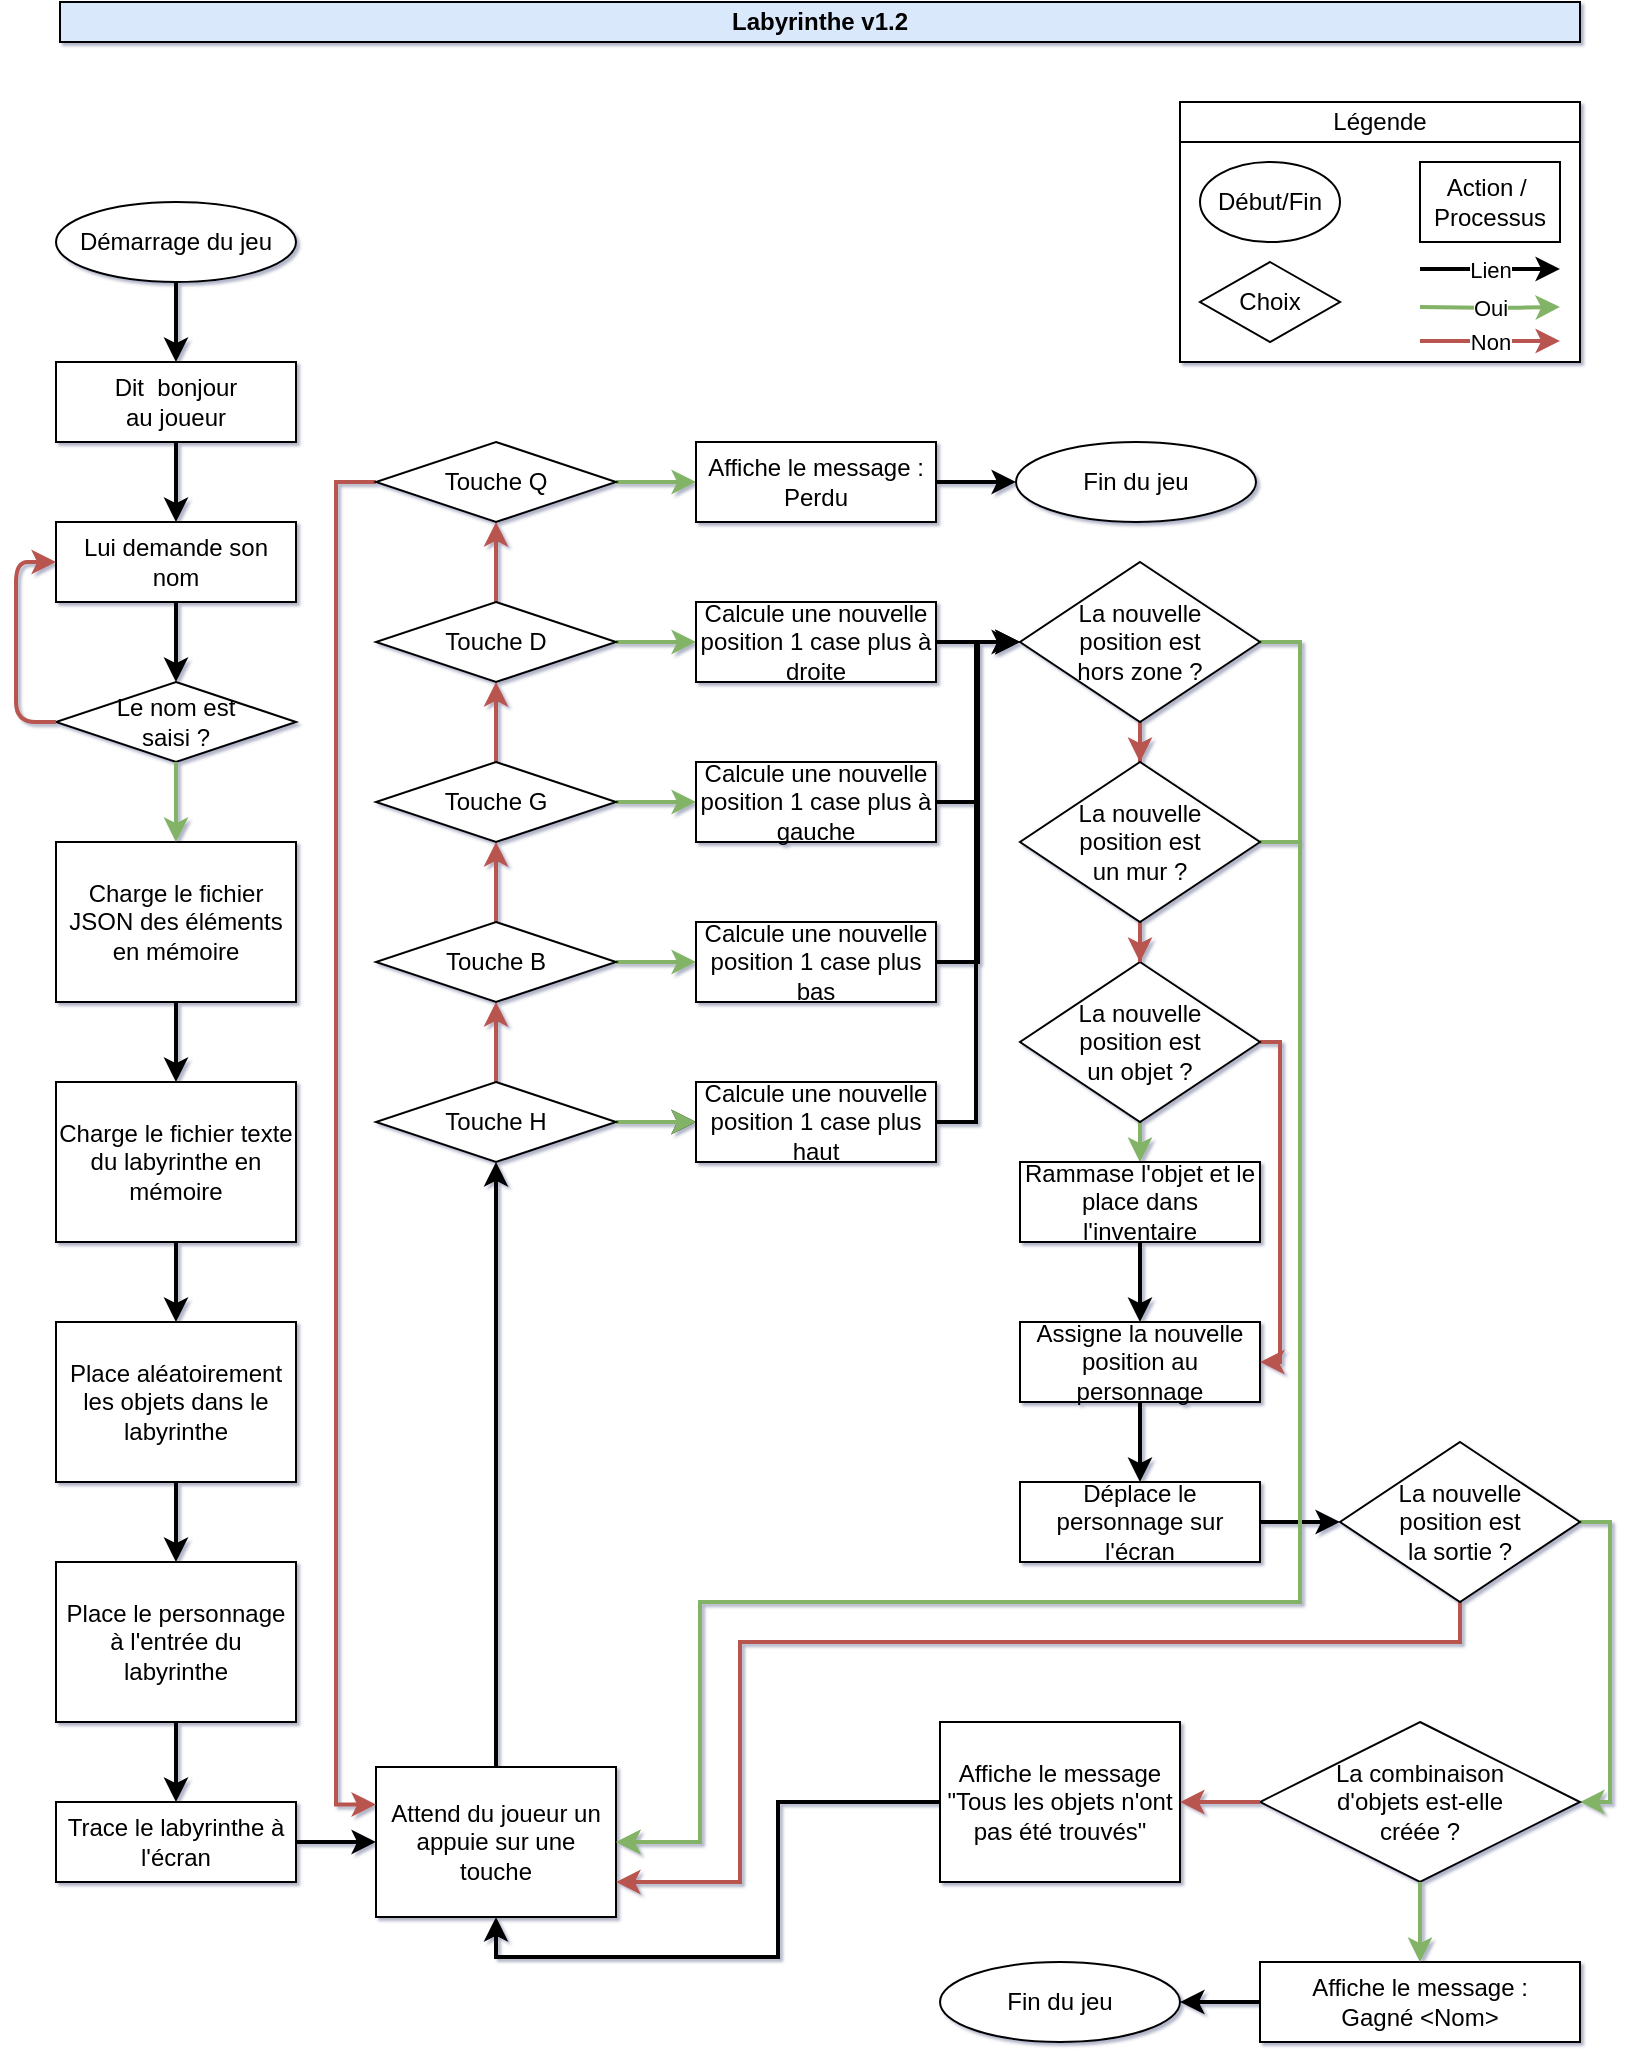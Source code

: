 <mxfile version="12.3.2" type="device" pages="1"><diagram id="22BCVVgQXOt4xU70KWVe" name="Page-1"><mxGraphModel dx="1086" dy="751" grid="1" gridSize="10" guides="1" tooltips="1" connect="1" arrows="1" fold="1" page="1" pageScale="1" pageWidth="827" pageHeight="1169" math="0" shadow="1"><root><mxCell id="0"/><mxCell id="1" parent="0"/><mxCell id="TJeggRest-hVpRtpfZT9-1" value="Démarrage du jeu" style="ellipse;whiteSpace=wrap;html=1;" parent="1" vertex="1"><mxGeometry x="38" y="120" width="120" height="40" as="geometry"/></mxCell><mxCell id="TJeggRest-hVpRtpfZT9-2" value="Dit&amp;nbsp; bonjour&lt;br&gt;au joueur" style="rounded=0;whiteSpace=wrap;html=1;" parent="1" vertex="1"><mxGeometry x="38" y="200" width="120" height="40" as="geometry"/></mxCell><mxCell id="TJeggRest-hVpRtpfZT9-3" value="Lui demande son nom" style="rounded=0;whiteSpace=wrap;html=1;" parent="1" vertex="1"><mxGeometry x="38" y="280" width="120" height="40" as="geometry"/></mxCell><mxCell id="TJeggRest-hVpRtpfZT9-4" value="Le nom est &lt;br&gt;saisi ?" style="rhombus;whiteSpace=wrap;html=1;" parent="1" vertex="1"><mxGeometry x="38" y="360" width="120" height="40" as="geometry"/></mxCell><mxCell id="TJeggRest-hVpRtpfZT9-5" value="" style="endArrow=classic;html=1;exitX=0;exitY=0.5;exitDx=0;exitDy=0;entryX=0;entryY=0.5;entryDx=0;entryDy=0;strokeWidth=2;fillColor=#f8cecc;strokeColor=#b85450;" parent="1" source="TJeggRest-hVpRtpfZT9-4" target="TJeggRest-hVpRtpfZT9-3" edge="1"><mxGeometry width="50" height="50" relative="1" as="geometry"><mxPoint x="38" y="470" as="sourcePoint"/><mxPoint x="88" y="420" as="targetPoint"/><Array as="points"><mxPoint x="18" y="380"/><mxPoint x="18" y="300"/></Array></mxGeometry></mxCell><mxCell id="TJeggRest-hVpRtpfZT9-6" value="" style="endArrow=classic;html=1;strokeWidth=2;exitX=0.5;exitY=1;exitDx=0;exitDy=0;entryX=0.5;entryY=0;entryDx=0;entryDy=0;" parent="1" source="TJeggRest-hVpRtpfZT9-1" target="TJeggRest-hVpRtpfZT9-2" edge="1"><mxGeometry width="50" height="50" relative="1" as="geometry"><mxPoint x="238" y="230" as="sourcePoint"/><mxPoint x="288" y="180" as="targetPoint"/></mxGeometry></mxCell><mxCell id="TJeggRest-hVpRtpfZT9-7" value="" style="endArrow=classic;html=1;strokeWidth=2;exitX=0.5;exitY=1;exitDx=0;exitDy=0;entryX=0.5;entryY=0;entryDx=0;entryDy=0;" parent="1" source="TJeggRest-hVpRtpfZT9-3" target="TJeggRest-hVpRtpfZT9-4" edge="1"><mxGeometry width="50" height="50" relative="1" as="geometry"><mxPoint x="108" y="170" as="sourcePoint"/><mxPoint x="108" y="210" as="targetPoint"/></mxGeometry></mxCell><mxCell id="TJeggRest-hVpRtpfZT9-8" value="" style="endArrow=classic;html=1;strokeWidth=2;exitX=0.5;exitY=1;exitDx=0;exitDy=0;entryX=0.5;entryY=0;entryDx=0;entryDy=0;" parent="1" source="TJeggRest-hVpRtpfZT9-2" target="TJeggRest-hVpRtpfZT9-3" edge="1"><mxGeometry width="50" height="50" relative="1" as="geometry"><mxPoint x="118" y="180" as="sourcePoint"/><mxPoint x="118" y="220" as="targetPoint"/></mxGeometry></mxCell><mxCell id="TJeggRest-hVpRtpfZT9-9" value="Charge le fichier JSON des éléments en mémoire" style="rounded=0;whiteSpace=wrap;html=1;" parent="1" vertex="1"><mxGeometry x="38" y="440" width="120" height="80" as="geometry"/></mxCell><mxCell id="TJeggRest-hVpRtpfZT9-10" value="Place le personnage à l'entrée du labyrinthe" style="rounded=0;whiteSpace=wrap;html=1;" parent="1" vertex="1"><mxGeometry x="38" y="800" width="120" height="80" as="geometry"/></mxCell><mxCell id="TJeggRest-hVpRtpfZT9-31" style="edgeStyle=orthogonalEdgeStyle;rounded=0;orthogonalLoop=1;jettySize=auto;html=1;entryX=0;entryY=0.5;entryDx=0;entryDy=0;strokeWidth=2;" parent="1" source="TJeggRest-hVpRtpfZT9-11" target="TJeggRest-hVpRtpfZT9-15" edge="1"><mxGeometry relative="1" as="geometry"/></mxCell><mxCell id="TJeggRest-hVpRtpfZT9-11" value="Trace le labyrinthe à l'écran" style="rounded=0;whiteSpace=wrap;html=1;" parent="1" vertex="1"><mxGeometry x="38" y="920" width="120" height="40" as="geometry"/></mxCell><mxCell id="TJeggRest-hVpRtpfZT9-12" value="" style="endArrow=classic;html=1;strokeWidth=2;exitX=0.5;exitY=1;exitDx=0;exitDy=0;entryX=0.5;entryY=0;entryDx=0;entryDy=0;" parent="1" source="TJeggRest-hVpRtpfZT9-10" target="TJeggRest-hVpRtpfZT9-11" edge="1"><mxGeometry width="50" height="50" relative="1" as="geometry"><mxPoint x="108" y="570" as="sourcePoint"/><mxPoint x="108" y="610" as="targetPoint"/></mxGeometry></mxCell><mxCell id="TJeggRest-hVpRtpfZT9-13" value="" style="endArrow=classic;html=1;strokeWidth=2;exitX=0.5;exitY=1;exitDx=0;exitDy=0;entryX=0.5;entryY=0;entryDx=0;entryDy=0;" parent="1" target="TJeggRest-hVpRtpfZT9-10" edge="1"><mxGeometry width="50" height="50" relative="1" as="geometry"><mxPoint x="98" y="800" as="sourcePoint"/><mxPoint x="118" y="420" as="targetPoint"/></mxGeometry></mxCell><mxCell id="TJeggRest-hVpRtpfZT9-14" value="" style="endArrow=classic;html=1;strokeWidth=2;exitX=0.5;exitY=1;exitDx=0;exitDy=0;entryX=0.5;entryY=0;entryDx=0;entryDy=0;fillColor=#d5e8d4;strokeColor=#82b366;" parent="1" source="TJeggRest-hVpRtpfZT9-4" target="TJeggRest-hVpRtpfZT9-9" edge="1"><mxGeometry width="50" height="50" relative="1" as="geometry"><mxPoint x="128" y="350" as="sourcePoint"/><mxPoint x="128" y="390" as="targetPoint"/></mxGeometry></mxCell><mxCell id="TJeggRest-hVpRtpfZT9-32" style="edgeStyle=orthogonalEdgeStyle;rounded=0;orthogonalLoop=1;jettySize=auto;html=1;exitX=0.5;exitY=0;exitDx=0;exitDy=0;entryX=0.5;entryY=1;entryDx=0;entryDy=0;strokeWidth=2;" parent="1" source="TJeggRest-hVpRtpfZT9-15" target="TJeggRest-hVpRtpfZT9-16" edge="1"><mxGeometry relative="1" as="geometry"/></mxCell><mxCell id="TJeggRest-hVpRtpfZT9-15" value="Attend du joueur un appuie sur une touche" style="rounded=0;whiteSpace=wrap;html=1;" parent="1" vertex="1"><mxGeometry x="198" y="902.5" width="120" height="75" as="geometry"/></mxCell><mxCell id="TJeggRest-hVpRtpfZT9-33" style="edgeStyle=orthogonalEdgeStyle;rounded=0;orthogonalLoop=1;jettySize=auto;html=1;entryX=0.5;entryY=1;entryDx=0;entryDy=0;strokeWidth=2;fillColor=#f8cecc;strokeColor=#b85450;" parent="1" source="TJeggRest-hVpRtpfZT9-16" target="TJeggRest-hVpRtpfZT9-18" edge="1"><mxGeometry relative="1" as="geometry"/></mxCell><mxCell id="TJeggRest-hVpRtpfZT9-47" style="edgeStyle=orthogonalEdgeStyle;rounded=0;orthogonalLoop=1;jettySize=auto;html=1;entryX=0;entryY=0.5;entryDx=0;entryDy=0;strokeWidth=2;" parent="1" source="TJeggRest-hVpRtpfZT9-16" target="TJeggRest-hVpRtpfZT9-17" edge="1"><mxGeometry relative="1" as="geometry"/></mxCell><mxCell id="TJeggRest-hVpRtpfZT9-57" value="" style="edgeStyle=orthogonalEdgeStyle;rounded=0;orthogonalLoop=1;jettySize=auto;html=1;strokeWidth=2;fillColor=#d5e8d4;strokeColor=#82b366;" parent="1" source="TJeggRest-hVpRtpfZT9-16" target="TJeggRest-hVpRtpfZT9-17" edge="1"><mxGeometry relative="1" as="geometry"/></mxCell><mxCell id="TJeggRest-hVpRtpfZT9-16" value="Touche H" style="rhombus;whiteSpace=wrap;html=1;" parent="1" vertex="1"><mxGeometry x="198" y="560" width="120" height="40" as="geometry"/></mxCell><mxCell id="TJeggRest-hVpRtpfZT9-46" style="edgeStyle=orthogonalEdgeStyle;rounded=0;orthogonalLoop=1;jettySize=auto;html=1;strokeWidth=2;" parent="1" source="TJeggRest-hVpRtpfZT9-17" edge="1"><mxGeometry relative="1" as="geometry"><mxPoint x="518" y="340" as="targetPoint"/><Array as="points"><mxPoint x="498" y="580"/><mxPoint x="498" y="340"/></Array></mxGeometry></mxCell><mxCell id="TJeggRest-hVpRtpfZT9-17" value="Calcule une nouvelle position 1 case plus haut" style="rounded=0;whiteSpace=wrap;html=1;" parent="1" vertex="1"><mxGeometry x="358" y="560" width="120" height="40" as="geometry"/></mxCell><mxCell id="TJeggRest-hVpRtpfZT9-34" style="edgeStyle=orthogonalEdgeStyle;rounded=0;orthogonalLoop=1;jettySize=auto;html=1;entryX=0.5;entryY=1;entryDx=0;entryDy=0;strokeWidth=2;fillColor=#f8cecc;strokeColor=#b85450;" parent="1" source="TJeggRest-hVpRtpfZT9-18" target="TJeggRest-hVpRtpfZT9-20" edge="1"><mxGeometry relative="1" as="geometry"/></mxCell><mxCell id="TJeggRest-hVpRtpfZT9-48" style="edgeStyle=orthogonalEdgeStyle;rounded=0;orthogonalLoop=1;jettySize=auto;html=1;entryX=0;entryY=0.5;entryDx=0;entryDy=0;strokeWidth=2;fillColor=#d5e8d4;strokeColor=#82b366;" parent="1" source="TJeggRest-hVpRtpfZT9-18" target="TJeggRest-hVpRtpfZT9-19" edge="1"><mxGeometry relative="1" as="geometry"/></mxCell><mxCell id="TJeggRest-hVpRtpfZT9-18" value="Touche B" style="rhombus;whiteSpace=wrap;html=1;" parent="1" vertex="1"><mxGeometry x="198" y="480" width="120" height="40" as="geometry"/></mxCell><mxCell id="TJeggRest-hVpRtpfZT9-45" style="edgeStyle=orthogonalEdgeStyle;rounded=0;orthogonalLoop=1;jettySize=auto;html=1;entryX=0;entryY=0.5;entryDx=0;entryDy=0;strokeWidth=2;" parent="1" source="TJeggRest-hVpRtpfZT9-19" target="TJeggRest-hVpRtpfZT9-28" edge="1"><mxGeometry relative="1" as="geometry"><Array as="points"><mxPoint x="499" y="500"/><mxPoint x="499" y="340"/></Array></mxGeometry></mxCell><mxCell id="TJeggRest-hVpRtpfZT9-19" value="Calcule une nouvelle position 1 case plus bas" style="rounded=0;whiteSpace=wrap;html=1;" parent="1" vertex="1"><mxGeometry x="358" y="480" width="120" height="40" as="geometry"/></mxCell><mxCell id="TJeggRest-hVpRtpfZT9-35" style="edgeStyle=orthogonalEdgeStyle;rounded=0;orthogonalLoop=1;jettySize=auto;html=1;entryX=0.5;entryY=1;entryDx=0;entryDy=0;strokeWidth=2;fillColor=#f8cecc;strokeColor=#b85450;" parent="1" source="TJeggRest-hVpRtpfZT9-20" target="TJeggRest-hVpRtpfZT9-22" edge="1"><mxGeometry relative="1" as="geometry"/></mxCell><mxCell id="TJeggRest-hVpRtpfZT9-41" style="edgeStyle=orthogonalEdgeStyle;rounded=0;orthogonalLoop=1;jettySize=auto;html=1;entryX=0;entryY=0.5;entryDx=0;entryDy=0;strokeWidth=2;fillColor=#d5e8d4;strokeColor=#82b366;" parent="1" source="TJeggRest-hVpRtpfZT9-20" target="TJeggRest-hVpRtpfZT9-21" edge="1"><mxGeometry relative="1" as="geometry"/></mxCell><mxCell id="TJeggRest-hVpRtpfZT9-20" value="Touche G" style="rhombus;whiteSpace=wrap;html=1;" parent="1" vertex="1"><mxGeometry x="198" y="400" width="120" height="40" as="geometry"/></mxCell><mxCell id="TJeggRest-hVpRtpfZT9-44" style="edgeStyle=orthogonalEdgeStyle;rounded=0;orthogonalLoop=1;jettySize=auto;html=1;entryX=0;entryY=0.5;entryDx=0;entryDy=0;strokeWidth=2;" parent="1" source="TJeggRest-hVpRtpfZT9-21" target="TJeggRest-hVpRtpfZT9-28" edge="1"><mxGeometry relative="1" as="geometry"/></mxCell><mxCell id="TJeggRest-hVpRtpfZT9-21" value="Calcule une nouvelle position 1 case plus à gauche" style="rounded=0;whiteSpace=wrap;html=1;" parent="1" vertex="1"><mxGeometry x="358" y="400" width="120" height="40" as="geometry"/></mxCell><mxCell id="TJeggRest-hVpRtpfZT9-36" style="edgeStyle=orthogonalEdgeStyle;rounded=0;orthogonalLoop=1;jettySize=auto;html=1;entryX=0.5;entryY=1;entryDx=0;entryDy=0;strokeWidth=2;fillColor=#f8cecc;strokeColor=#b85450;" parent="1" source="TJeggRest-hVpRtpfZT9-22" target="TJeggRest-hVpRtpfZT9-24" edge="1"><mxGeometry relative="1" as="geometry"/></mxCell><mxCell id="TJeggRest-hVpRtpfZT9-40" style="edgeStyle=orthogonalEdgeStyle;rounded=0;orthogonalLoop=1;jettySize=auto;html=1;entryX=0;entryY=0.5;entryDx=0;entryDy=0;strokeWidth=2;fillColor=#d5e8d4;strokeColor=#82b366;" parent="1" source="TJeggRest-hVpRtpfZT9-22" target="TJeggRest-hVpRtpfZT9-23" edge="1"><mxGeometry relative="1" as="geometry"/></mxCell><mxCell id="TJeggRest-hVpRtpfZT9-22" value="Touche D" style="rhombus;whiteSpace=wrap;html=1;" parent="1" vertex="1"><mxGeometry x="198" y="320" width="120" height="40" as="geometry"/></mxCell><mxCell id="TJeggRest-hVpRtpfZT9-43" style="edgeStyle=orthogonalEdgeStyle;rounded=0;orthogonalLoop=1;jettySize=auto;html=1;entryX=0;entryY=0.5;entryDx=0;entryDy=0;strokeWidth=2;" parent="1" source="TJeggRest-hVpRtpfZT9-23" target="TJeggRest-hVpRtpfZT9-28" edge="1"><mxGeometry relative="1" as="geometry"/></mxCell><mxCell id="TJeggRest-hVpRtpfZT9-23" value="Calcule une nouvelle position 1 case plus à droite" style="rounded=0;whiteSpace=wrap;html=1;" parent="1" vertex="1"><mxGeometry x="358" y="320" width="120" height="40" as="geometry"/></mxCell><mxCell id="TJeggRest-hVpRtpfZT9-38" style="edgeStyle=orthogonalEdgeStyle;rounded=0;orthogonalLoop=1;jettySize=auto;html=1;entryX=0;entryY=0.5;entryDx=0;entryDy=0;strokeWidth=2;fillColor=#d5e8d4;strokeColor=#82b366;" parent="1" source="TJeggRest-hVpRtpfZT9-24" target="TJeggRest-hVpRtpfZT9-25" edge="1"><mxGeometry relative="1" as="geometry"/></mxCell><mxCell id="TJeggRest-hVpRtpfZT9-42" style="edgeStyle=orthogonalEdgeStyle;rounded=0;orthogonalLoop=1;jettySize=auto;html=1;entryX=0;entryY=0.25;entryDx=0;entryDy=0;strokeWidth=2;fillColor=#f8cecc;strokeColor=#b85450;" parent="1" source="TJeggRest-hVpRtpfZT9-24" target="TJeggRest-hVpRtpfZT9-15" edge="1"><mxGeometry relative="1" as="geometry"><Array as="points"><mxPoint x="178" y="260"/><mxPoint x="178" y="921"/></Array></mxGeometry></mxCell><mxCell id="TJeggRest-hVpRtpfZT9-24" value="Touche Q" style="rhombus;whiteSpace=wrap;html=1;" parent="1" vertex="1"><mxGeometry x="198" y="240" width="120" height="40" as="geometry"/></mxCell><mxCell id="TJeggRest-hVpRtpfZT9-39" style="edgeStyle=orthogonalEdgeStyle;rounded=0;orthogonalLoop=1;jettySize=auto;html=1;entryX=0;entryY=0.5;entryDx=0;entryDy=0;strokeWidth=2;" parent="1" source="TJeggRest-hVpRtpfZT9-25" target="TJeggRest-hVpRtpfZT9-26" edge="1"><mxGeometry relative="1" as="geometry"/></mxCell><mxCell id="TJeggRest-hVpRtpfZT9-25" value="Affiche le message :&lt;br&gt;Perdu" style="rounded=0;whiteSpace=wrap;html=1;" parent="1" vertex="1"><mxGeometry x="358" y="240" width="120" height="40" as="geometry"/></mxCell><mxCell id="TJeggRest-hVpRtpfZT9-26" value="Fin du jeu" style="ellipse;whiteSpace=wrap;html=1;" parent="1" vertex="1"><mxGeometry x="518" y="240" width="120" height="40" as="geometry"/></mxCell><mxCell id="TJeggRest-hVpRtpfZT9-60" style="edgeStyle=orthogonalEdgeStyle;rounded=0;orthogonalLoop=1;jettySize=auto;html=1;entryX=0.5;entryY=0;entryDx=0;entryDy=0;strokeWidth=2;" parent="1" source="TJeggRest-hVpRtpfZT9-27" target="TJeggRest-hVpRtpfZT9-59" edge="1"><mxGeometry relative="1" as="geometry"/></mxCell><mxCell id="TJeggRest-hVpRtpfZT9-27" value="Assigne la nouvelle position au personnage" style="rounded=0;whiteSpace=wrap;html=1;" parent="1" vertex="1"><mxGeometry x="520" y="680" width="120" height="40" as="geometry"/></mxCell><mxCell id="TJeggRest-hVpRtpfZT9-52" style="edgeStyle=orthogonalEdgeStyle;rounded=0;orthogonalLoop=1;jettySize=auto;html=1;entryX=1;entryY=0.5;entryDx=0;entryDy=0;strokeWidth=2;fillColor=#d5e8d4;strokeColor=#82b366;" parent="1" source="TJeggRest-hVpRtpfZT9-28" target="TJeggRest-hVpRtpfZT9-15" edge="1"><mxGeometry relative="1" as="geometry"><Array as="points"><mxPoint x="660" y="340"/><mxPoint x="660" y="820"/><mxPoint x="360" y="820"/><mxPoint x="360" y="940"/></Array></mxGeometry></mxCell><mxCell id="B906eJKEYSrAKfcNrqEf-16" style="edgeStyle=orthogonalEdgeStyle;rounded=0;orthogonalLoop=1;jettySize=auto;html=1;entryX=0.5;entryY=0;entryDx=0;entryDy=0;strokeWidth=2;fillColor=#f8cecc;strokeColor=#b85450;" parent="1" source="TJeggRest-hVpRtpfZT9-28" target="u-uZX8uco68GjG9iUoLM-1" edge="1"><mxGeometry relative="1" as="geometry"/></mxCell><mxCell id="TJeggRest-hVpRtpfZT9-28" value="La nouvelle&lt;br&gt;position est&lt;br&gt;hors zone ?" style="rhombus;whiteSpace=wrap;html=1;" parent="1" vertex="1"><mxGeometry x="520" y="300" width="120" height="80" as="geometry"/></mxCell><mxCell id="TJeggRest-hVpRtpfZT9-53" style="edgeStyle=orthogonalEdgeStyle;rounded=0;orthogonalLoop=1;jettySize=auto;html=1;strokeWidth=2;fillColor=#f8cecc;strokeColor=#b85450;exitX=0.5;exitY=1;exitDx=0;exitDy=0;" parent="1" source="TJeggRest-hVpRtpfZT9-30" edge="1"><mxGeometry relative="1" as="geometry"><Array as="points"><mxPoint x="740" y="840"/><mxPoint x="380" y="840"/><mxPoint x="380" y="960"/></Array><mxPoint x="318" y="960" as="targetPoint"/></mxGeometry></mxCell><mxCell id="B906eJKEYSrAKfcNrqEf-12" style="edgeStyle=orthogonalEdgeStyle;rounded=0;orthogonalLoop=1;jettySize=auto;html=1;entryX=1;entryY=0.5;entryDx=0;entryDy=0;strokeWidth=2;fillColor=#d5e8d4;strokeColor=#82b366;exitX=1;exitY=0.5;exitDx=0;exitDy=0;" parent="1" source="TJeggRest-hVpRtpfZT9-30" target="B906eJKEYSrAKfcNrqEf-6" edge="1"><mxGeometry relative="1" as="geometry"><Array as="points"><mxPoint x="815" y="920"/></Array></mxGeometry></mxCell><mxCell id="TJeggRest-hVpRtpfZT9-30" value="La nouvelle&lt;br&gt;position est&lt;br&gt;la sortie ?" style="rhombus;whiteSpace=wrap;html=1;" parent="1" vertex="1"><mxGeometry x="680" y="740" width="120" height="80" as="geometry"/></mxCell><mxCell id="TJeggRest-hVpRtpfZT9-37" value="Fin du jeu" style="ellipse;whiteSpace=wrap;html=1;" parent="1" vertex="1"><mxGeometry x="480" y="1000" width="120" height="40" as="geometry"/></mxCell><mxCell id="TJeggRest-hVpRtpfZT9-49" style="edgeStyle=orthogonalEdgeStyle;rounded=0;orthogonalLoop=1;jettySize=auto;html=1;exitX=0.5;exitY=1;exitDx=0;exitDy=0;strokeWidth=2;" parent="1" source="TJeggRest-hVpRtpfZT9-37" target="TJeggRest-hVpRtpfZT9-37" edge="1"><mxGeometry relative="1" as="geometry"/></mxCell><mxCell id="TJeggRest-hVpRtpfZT9-56" style="edgeStyle=orthogonalEdgeStyle;rounded=0;orthogonalLoop=1;jettySize=auto;html=1;entryX=1;entryY=0.5;entryDx=0;entryDy=0;strokeWidth=2;" parent="1" source="TJeggRest-hVpRtpfZT9-55" target="TJeggRest-hVpRtpfZT9-37" edge="1"><mxGeometry relative="1" as="geometry"/></mxCell><mxCell id="TJeggRest-hVpRtpfZT9-55" value="Affiche le message :&lt;br&gt;Gagné &amp;lt;Nom&amp;gt;" style="rounded=0;whiteSpace=wrap;html=1;" parent="1" vertex="1"><mxGeometry x="640" y="1000" width="160" height="40" as="geometry"/></mxCell><mxCell id="u-uZX8uco68GjG9iUoLM-4" style="edgeStyle=orthogonalEdgeStyle;rounded=0;orthogonalLoop=1;jettySize=auto;html=1;entryX=0;entryY=0.5;entryDx=0;entryDy=0;strokeWidth=2;" edge="1" parent="1" source="TJeggRest-hVpRtpfZT9-59" target="TJeggRest-hVpRtpfZT9-30"><mxGeometry relative="1" as="geometry"/></mxCell><mxCell id="TJeggRest-hVpRtpfZT9-59" value="Déplace le personnage sur l'écran" style="rounded=0;whiteSpace=wrap;html=1;" parent="1" vertex="1"><mxGeometry x="520" y="760" width="120" height="40" as="geometry"/></mxCell><mxCell id="TJeggRest-hVpRtpfZT9-61" value="Labyrinthe v1.2" style="text;html=1;strokeColor=#000000;fillColor=#dae8fc;align=center;verticalAlign=middle;whiteSpace=wrap;rounded=0;fontStyle=1" parent="1" vertex="1"><mxGeometry x="40" y="20" width="760" height="20" as="geometry"/></mxCell><mxCell id="TJeggRest-hVpRtpfZT9-62" value="" style="rounded=0;whiteSpace=wrap;html=1;strokeColor=#000000;" parent="1" vertex="1"><mxGeometry x="600" y="70" width="200" height="130" as="geometry"/></mxCell><mxCell id="TJeggRest-hVpRtpfZT9-63" value="Début/Fin" style="ellipse;whiteSpace=wrap;html=1;" parent="1" vertex="1"><mxGeometry x="610" y="100" width="70" height="40" as="geometry"/></mxCell><mxCell id="TJeggRest-hVpRtpfZT9-65" value="Action /&amp;nbsp;&lt;br&gt;Processus" style="rounded=0;whiteSpace=wrap;html=1;" parent="1" vertex="1"><mxGeometry x="720" y="100" width="70" height="40" as="geometry"/></mxCell><mxCell id="TJeggRest-hVpRtpfZT9-66" value="Choix" style="rhombus;whiteSpace=wrap;html=1;strokeColor=#000000;" parent="1" vertex="1"><mxGeometry x="610" y="150" width="70" height="40" as="geometry"/></mxCell><mxCell id="TJeggRest-hVpRtpfZT9-68" value="Lien" style="endArrow=classic;html=1;strokeWidth=2;" parent="1" edge="1"><mxGeometry width="50" height="50" relative="1" as="geometry"><mxPoint x="720" y="153.5" as="sourcePoint"/><mxPoint x="790" y="153.5" as="targetPoint"/></mxGeometry></mxCell><mxCell id="TJeggRest-hVpRtpfZT9-71" value="Légende" style="rounded=0;whiteSpace=wrap;html=1;strokeColor=#000000;" parent="1" vertex="1"><mxGeometry x="600" y="70" width="200" height="20" as="geometry"/></mxCell><mxCell id="TJeggRest-hVpRtpfZT9-74" value="Oui" style="endArrow=classic;html=1;strokeWidth=2;fillColor=#d5e8d4;strokeColor=#82b366;" parent="1" edge="1"><mxGeometry width="50" height="50" relative="1" as="geometry"><mxPoint x="720" y="172.5" as="sourcePoint"/><mxPoint x="790" y="172.5" as="targetPoint"/><Array as="points"><mxPoint x="760" y="173"/></Array></mxGeometry></mxCell><mxCell id="TJeggRest-hVpRtpfZT9-75" value="Non" style="endArrow=classic;html=1;strokeWidth=2;fillColor=#f8cecc;strokeColor=#b85450;" parent="1" edge="1"><mxGeometry width="50" height="50" relative="1" as="geometry"><mxPoint x="720" y="189.5" as="sourcePoint"/><mxPoint x="790" y="189.5" as="targetPoint"/></mxGeometry></mxCell><mxCell id="B906eJKEYSrAKfcNrqEf-1" value="&lt;span style=&quot;white-space: normal&quot;&gt;Charge le fichier texte du labyrinthe en mémoire&lt;/span&gt;" style="rounded=0;whiteSpace=wrap;html=1;" parent="1" vertex="1"><mxGeometry x="38" y="560" width="120" height="80" as="geometry"/></mxCell><mxCell id="B906eJKEYSrAKfcNrqEf-2" value="" style="endArrow=classic;html=1;strokeWidth=2;exitX=0.5;exitY=1;exitDx=0;exitDy=0;entryX=0.5;entryY=0;entryDx=0;entryDy=0;" parent="1" source="TJeggRest-hVpRtpfZT9-9" target="B906eJKEYSrAKfcNrqEf-1" edge="1"><mxGeometry width="50" height="50" relative="1" as="geometry"><mxPoint x="98" y="520" as="sourcePoint"/><mxPoint x="98" y="760" as="targetPoint"/></mxGeometry></mxCell><mxCell id="B906eJKEYSrAKfcNrqEf-5" style="edgeStyle=orthogonalEdgeStyle;rounded=0;orthogonalLoop=1;jettySize=auto;html=1;exitX=0.5;exitY=1;exitDx=0;exitDy=0;entryX=0.5;entryY=0;entryDx=0;entryDy=0;strokeWidth=2;" parent="1" source="B906eJKEYSrAKfcNrqEf-3" target="TJeggRest-hVpRtpfZT9-10" edge="1"><mxGeometry relative="1" as="geometry"/></mxCell><mxCell id="B906eJKEYSrAKfcNrqEf-3" value="Place aléatoirement les objets dans le labyrinthe" style="rounded=0;whiteSpace=wrap;html=1;" parent="1" vertex="1"><mxGeometry x="38" y="680" width="120" height="80" as="geometry"/></mxCell><mxCell id="B906eJKEYSrAKfcNrqEf-4" value="" style="endArrow=classic;html=1;strokeWidth=2;exitX=0.5;exitY=1;exitDx=0;exitDy=0;entryX=0.5;entryY=0;entryDx=0;entryDy=0;" parent="1" source="B906eJKEYSrAKfcNrqEf-1" target="B906eJKEYSrAKfcNrqEf-3" edge="1"><mxGeometry width="50" height="50" relative="1" as="geometry"><mxPoint x="98" y="640" as="sourcePoint"/><mxPoint x="98" y="760" as="targetPoint"/></mxGeometry></mxCell><mxCell id="B906eJKEYSrAKfcNrqEf-6" value="La combinaison&lt;br&gt;d'objets est-elle &lt;br&gt;créée ?" style="rhombus;whiteSpace=wrap;html=1;" parent="1" vertex="1"><mxGeometry x="640" y="880" width="160" height="80" as="geometry"/></mxCell><mxCell id="B906eJKEYSrAKfcNrqEf-8" style="edgeStyle=orthogonalEdgeStyle;rounded=0;orthogonalLoop=1;jettySize=auto;html=1;entryX=0.5;entryY=0;entryDx=0;entryDy=0;strokeWidth=2;fillColor=#d5e8d4;strokeColor=#82b366;exitX=0.5;exitY=1;exitDx=0;exitDy=0;" parent="1" source="B906eJKEYSrAKfcNrqEf-6" target="TJeggRest-hVpRtpfZT9-55" edge="1"><mxGeometry relative="1" as="geometry"><mxPoint x="328" y="630" as="sourcePoint"/><mxPoint x="368" y="630" as="targetPoint"/></mxGeometry></mxCell><mxCell id="B906eJKEYSrAKfcNrqEf-11" style="edgeStyle=orthogonalEdgeStyle;rounded=0;orthogonalLoop=1;jettySize=auto;html=1;entryX=0.5;entryY=1;entryDx=0;entryDy=0;strokeWidth=2;" parent="1" source="B906eJKEYSrAKfcNrqEf-9" target="TJeggRest-hVpRtpfZT9-15" edge="1"><mxGeometry relative="1" as="geometry"/></mxCell><mxCell id="B906eJKEYSrAKfcNrqEf-9" value="Affiche le message&lt;br&gt;&quot;Tous les objets n'ont pas été trouvés&quot;" style="rounded=0;whiteSpace=wrap;html=1;" parent="1" vertex="1"><mxGeometry x="480" y="880" width="120" height="80" as="geometry"/></mxCell><mxCell id="B906eJKEYSrAKfcNrqEf-10" style="edgeStyle=orthogonalEdgeStyle;rounded=0;orthogonalLoop=1;jettySize=auto;html=1;entryX=1;entryY=0.5;entryDx=0;entryDy=0;strokeWidth=2;exitX=0;exitY=0.5;exitDx=0;exitDy=0;fillColor=#f8cecc;strokeColor=#b85450;" parent="1" source="B906eJKEYSrAKfcNrqEf-6" target="B906eJKEYSrAKfcNrqEf-9" edge="1"><mxGeometry relative="1" as="geometry"><mxPoint x="668" y="1030" as="sourcePoint"/><mxPoint x="628" y="1030" as="targetPoint"/></mxGeometry></mxCell><mxCell id="B906eJKEYSrAKfcNrqEf-15" style="edgeStyle=orthogonalEdgeStyle;rounded=0;orthogonalLoop=1;jettySize=auto;html=1;exitX=0.5;exitY=1;exitDx=0;exitDy=0;entryX=0.5;entryY=0;entryDx=0;entryDy=0;strokeWidth=2;fillColor=#d5e8d4;strokeColor=#82b366;" parent="1" source="B906eJKEYSrAKfcNrqEf-13" target="B906eJKEYSrAKfcNrqEf-14" edge="1"><mxGeometry relative="1" as="geometry"/></mxCell><mxCell id="B906eJKEYSrAKfcNrqEf-17" style="edgeStyle=orthogonalEdgeStyle;rounded=0;orthogonalLoop=1;jettySize=auto;html=1;entryX=1;entryY=0.5;entryDx=0;entryDy=0;strokeWidth=2;exitX=1;exitY=0.5;exitDx=0;exitDy=0;fillColor=#f8cecc;strokeColor=#b85450;" parent="1" source="B906eJKEYSrAKfcNrqEf-13" target="TJeggRest-hVpRtpfZT9-27" edge="1"><mxGeometry relative="1" as="geometry"><Array as="points"><mxPoint x="650" y="540"/><mxPoint x="650" y="700"/></Array></mxGeometry></mxCell><mxCell id="B906eJKEYSrAKfcNrqEf-13" value="La nouvelle&lt;br&gt;position est&lt;br&gt;un objet ?" style="rhombus;whiteSpace=wrap;html=1;" parent="1" vertex="1"><mxGeometry x="520" y="500" width="120" height="80" as="geometry"/></mxCell><mxCell id="B906eJKEYSrAKfcNrqEf-18" style="edgeStyle=orthogonalEdgeStyle;rounded=0;orthogonalLoop=1;jettySize=auto;html=1;entryX=0.5;entryY=0;entryDx=0;entryDy=0;strokeWidth=2;" parent="1" source="B906eJKEYSrAKfcNrqEf-14" target="TJeggRest-hVpRtpfZT9-27" edge="1"><mxGeometry relative="1" as="geometry"/></mxCell><mxCell id="B906eJKEYSrAKfcNrqEf-14" value="Rammase l'objet et le place dans l'inventaire" style="rounded=0;whiteSpace=wrap;html=1;" parent="1" vertex="1"><mxGeometry x="520" y="600" width="120" height="40" as="geometry"/></mxCell><mxCell id="u-uZX8uco68GjG9iUoLM-2" value="" style="edgeStyle=orthogonalEdgeStyle;rounded=0;orthogonalLoop=1;jettySize=auto;html=1;fillColor=#f8cecc;strokeColor=#b85450;strokeWidth=2;" edge="1" parent="1" source="u-uZX8uco68GjG9iUoLM-1" target="B906eJKEYSrAKfcNrqEf-13"><mxGeometry relative="1" as="geometry"/></mxCell><mxCell id="u-uZX8uco68GjG9iUoLM-3" style="edgeStyle=orthogonalEdgeStyle;rounded=0;orthogonalLoop=1;jettySize=auto;html=1;exitX=1;exitY=0.5;exitDx=0;exitDy=0;entryX=1;entryY=0.5;entryDx=0;entryDy=0;strokeWidth=2;fillColor=#d5e8d4;strokeColor=#82b366;" edge="1" parent="1" source="u-uZX8uco68GjG9iUoLM-1" target="TJeggRest-hVpRtpfZT9-15"><mxGeometry relative="1" as="geometry"><Array as="points"><mxPoint x="660" y="440"/><mxPoint x="660" y="820"/><mxPoint x="360" y="820"/><mxPoint x="360" y="940"/></Array></mxGeometry></mxCell><mxCell id="u-uZX8uco68GjG9iUoLM-1" value="La nouvelle&lt;br&gt;position est&lt;br&gt;un mur ?" style="rhombus;whiteSpace=wrap;html=1;" vertex="1" parent="1"><mxGeometry x="520" y="400" width="120" height="80" as="geometry"/></mxCell></root></mxGraphModel></diagram></mxfile>